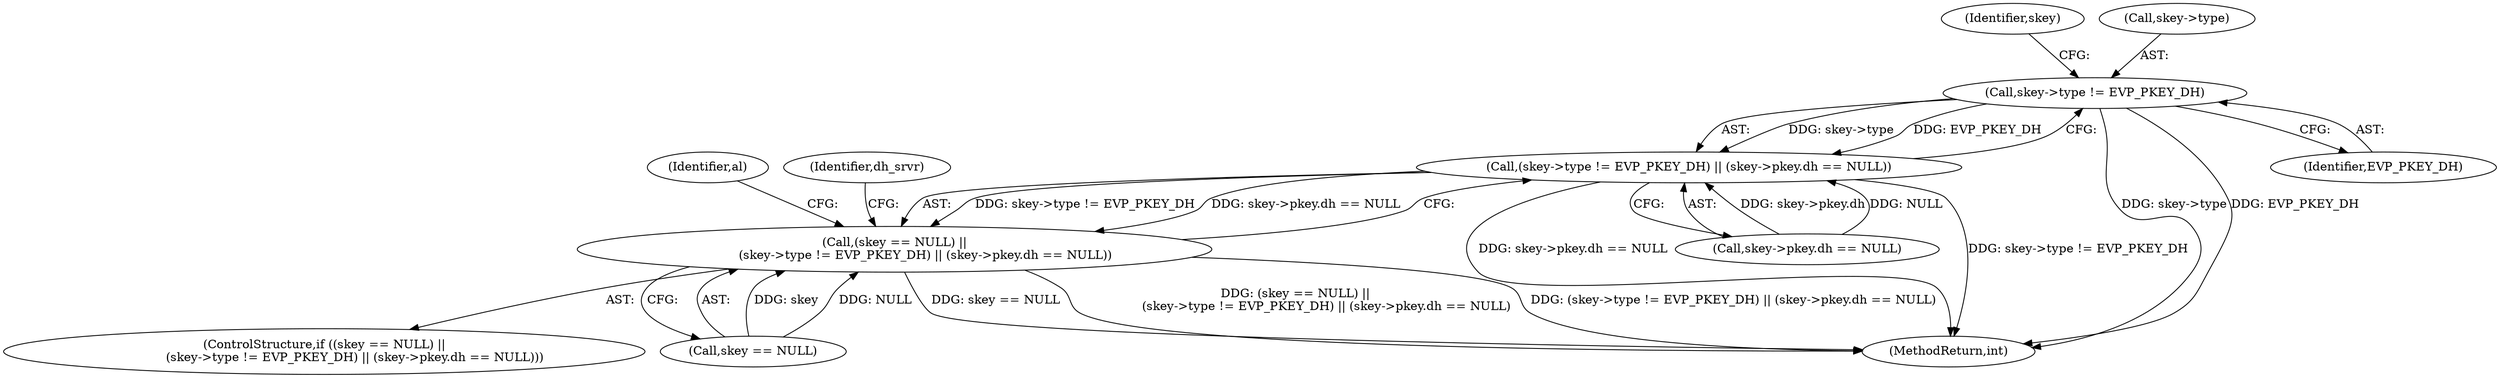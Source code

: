 digraph "0_openssl_3c66a669dfc7b3792f7af0758ea26fe8502ce70c@pointer" {
"1000620" [label="(Call,skey->type != EVP_PKEY_DH)"];
"1000619" [label="(Call,(skey->type != EVP_PKEY_DH) || (skey->pkey.dh == NULL))"];
"1000615" [label="(Call,(skey == NULL) ||\n                (skey->type != EVP_PKEY_DH) || (skey->pkey.dh == NULL))"];
"1000616" [label="(Call,skey == NULL)"];
"1000614" [label="(ControlStructure,if ((skey == NULL) ||\n                (skey->type != EVP_PKEY_DH) || (skey->pkey.dh == NULL)))"];
"1000634" [label="(Identifier,al)"];
"1000615" [label="(Call,(skey == NULL) ||\n                (skey->type != EVP_PKEY_DH) || (skey->pkey.dh == NULL))"];
"1000625" [label="(Call,skey->pkey.dh == NULL)"];
"1000641" [label="(Identifier,dh_srvr)"];
"1000628" [label="(Identifier,skey)"];
"1000621" [label="(Call,skey->type)"];
"1002163" [label="(MethodReturn,int)"];
"1000620" [label="(Call,skey->type != EVP_PKEY_DH)"];
"1000619" [label="(Call,(skey->type != EVP_PKEY_DH) || (skey->pkey.dh == NULL))"];
"1000624" [label="(Identifier,EVP_PKEY_DH)"];
"1000620" -> "1000619"  [label="AST: "];
"1000620" -> "1000624"  [label="CFG: "];
"1000621" -> "1000620"  [label="AST: "];
"1000624" -> "1000620"  [label="AST: "];
"1000628" -> "1000620"  [label="CFG: "];
"1000619" -> "1000620"  [label="CFG: "];
"1000620" -> "1002163"  [label="DDG: skey->type"];
"1000620" -> "1002163"  [label="DDG: EVP_PKEY_DH"];
"1000620" -> "1000619"  [label="DDG: skey->type"];
"1000620" -> "1000619"  [label="DDG: EVP_PKEY_DH"];
"1000619" -> "1000615"  [label="AST: "];
"1000619" -> "1000625"  [label="CFG: "];
"1000625" -> "1000619"  [label="AST: "];
"1000615" -> "1000619"  [label="CFG: "];
"1000619" -> "1002163"  [label="DDG: skey->pkey.dh == NULL"];
"1000619" -> "1002163"  [label="DDG: skey->type != EVP_PKEY_DH"];
"1000619" -> "1000615"  [label="DDG: skey->type != EVP_PKEY_DH"];
"1000619" -> "1000615"  [label="DDG: skey->pkey.dh == NULL"];
"1000625" -> "1000619"  [label="DDG: skey->pkey.dh"];
"1000625" -> "1000619"  [label="DDG: NULL"];
"1000615" -> "1000614"  [label="AST: "];
"1000615" -> "1000616"  [label="CFG: "];
"1000616" -> "1000615"  [label="AST: "];
"1000634" -> "1000615"  [label="CFG: "];
"1000641" -> "1000615"  [label="CFG: "];
"1000615" -> "1002163"  [label="DDG: skey == NULL"];
"1000615" -> "1002163"  [label="DDG: (skey == NULL) ||\n                (skey->type != EVP_PKEY_DH) || (skey->pkey.dh == NULL)"];
"1000615" -> "1002163"  [label="DDG: (skey->type != EVP_PKEY_DH) || (skey->pkey.dh == NULL)"];
"1000616" -> "1000615"  [label="DDG: skey"];
"1000616" -> "1000615"  [label="DDG: NULL"];
}
